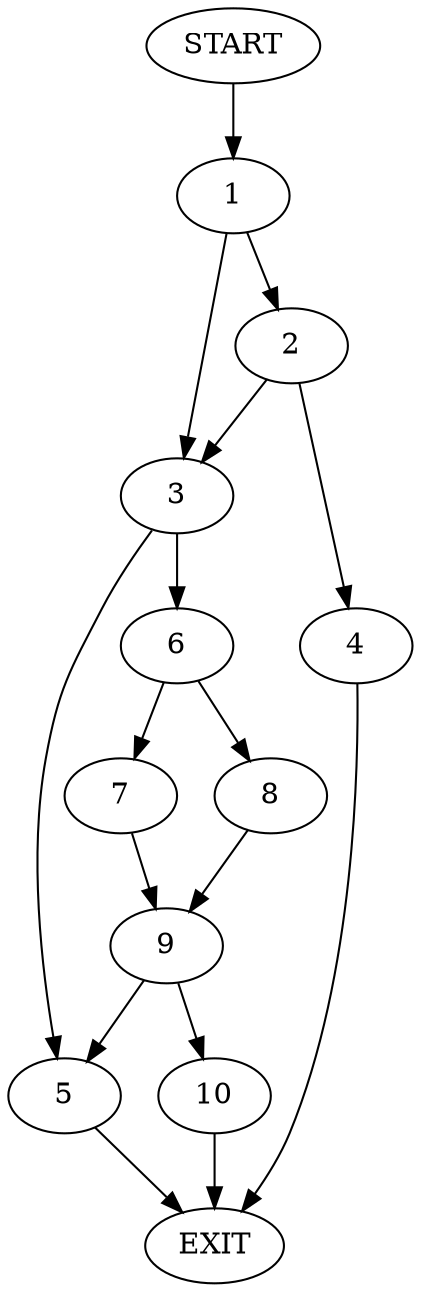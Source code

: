 digraph {
0 [label="START"]
11 [label="EXIT"]
0 -> 1
1 -> 2
1 -> 3
2 -> 4
2 -> 3
3 -> 5
3 -> 6
4 -> 11
6 -> 7
6 -> 8
5 -> 11
8 -> 9
7 -> 9
9 -> 5
9 -> 10
10 -> 11
}
